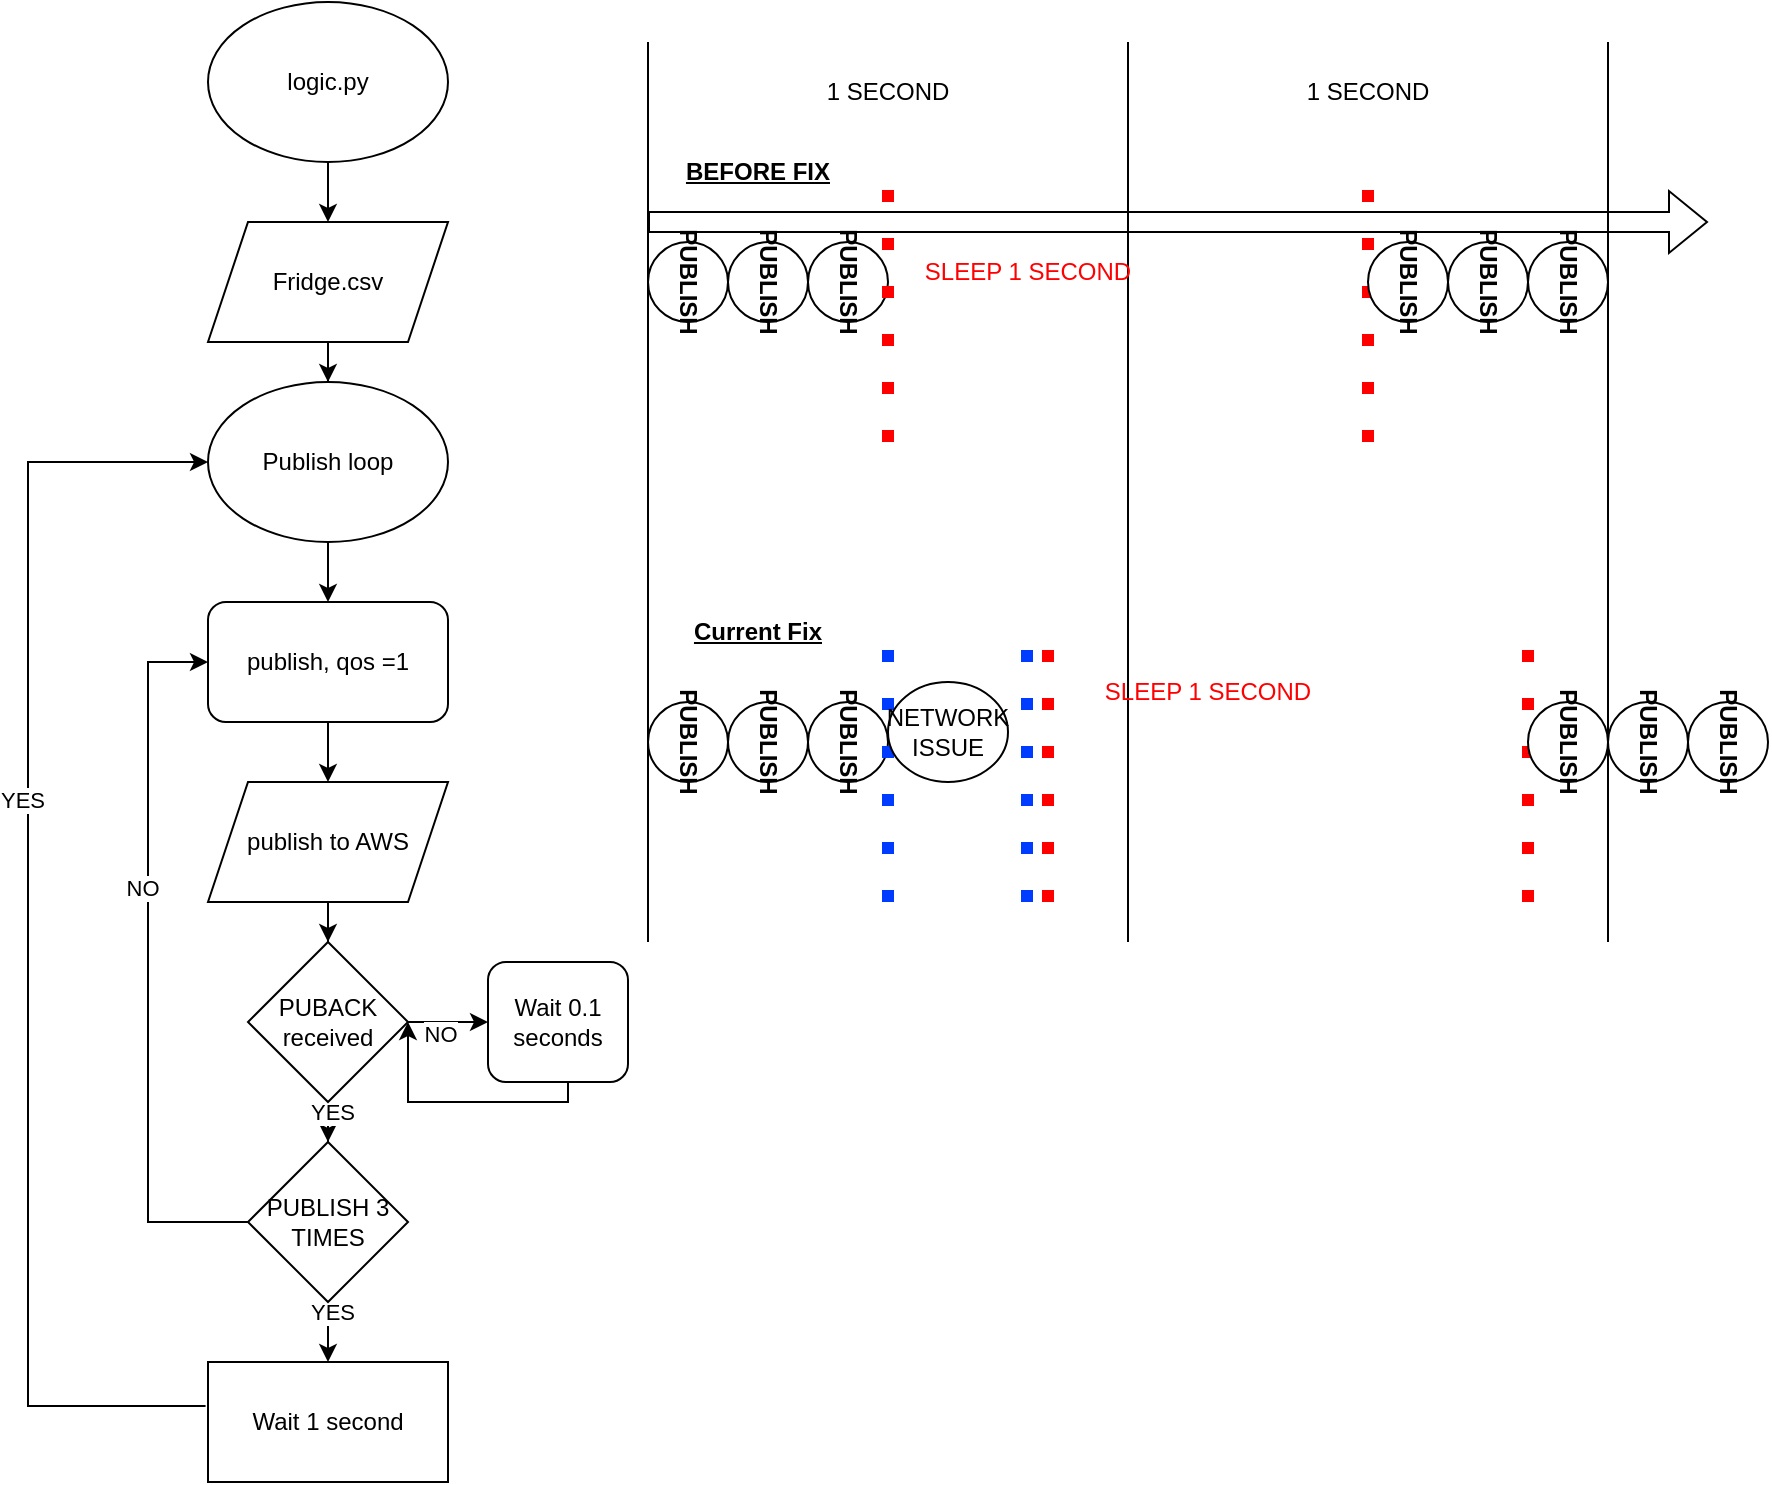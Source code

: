 <mxfile version="25.0.3">
  <diagram name="Page-1" id="LEE5tmF4zqWpKEdJajUW">
    <mxGraphModel dx="1385" dy="795" grid="1" gridSize="10" guides="1" tooltips="1" connect="1" arrows="1" fold="1" page="1" pageScale="1" pageWidth="850" pageHeight="1100" math="0" shadow="0">
      <root>
        <mxCell id="0" />
        <mxCell id="1" parent="0" />
        <mxCell id="XzoGnPjsIYAdq6IzS3uf-3" value="" style="edgeStyle=orthogonalEdgeStyle;rounded=0;orthogonalLoop=1;jettySize=auto;html=1;" edge="1" parent="1" source="XzoGnPjsIYAdq6IzS3uf-1" target="XzoGnPjsIYAdq6IzS3uf-2">
          <mxGeometry relative="1" as="geometry" />
        </mxCell>
        <mxCell id="XzoGnPjsIYAdq6IzS3uf-1" value="logic.py" style="ellipse;whiteSpace=wrap;html=1;" vertex="1" parent="1">
          <mxGeometry x="220" y="60" width="120" height="80" as="geometry" />
        </mxCell>
        <mxCell id="XzoGnPjsIYAdq6IzS3uf-10" value="" style="edgeStyle=orthogonalEdgeStyle;rounded=0;orthogonalLoop=1;jettySize=auto;html=1;" edge="1" parent="1" source="XzoGnPjsIYAdq6IzS3uf-2" target="XzoGnPjsIYAdq6IzS3uf-9">
          <mxGeometry relative="1" as="geometry" />
        </mxCell>
        <mxCell id="XzoGnPjsIYAdq6IzS3uf-2" value="Fridge.csv" style="shape=parallelogram;perimeter=parallelogramPerimeter;whiteSpace=wrap;html=1;fixedSize=1;" vertex="1" parent="1">
          <mxGeometry x="220" y="170" width="120" height="60" as="geometry" />
        </mxCell>
        <mxCell id="XzoGnPjsIYAdq6IzS3uf-8" value="" style="edgeStyle=orthogonalEdgeStyle;rounded=0;orthogonalLoop=1;jettySize=auto;html=1;" edge="1" parent="1" source="XzoGnPjsIYAdq6IzS3uf-4" target="XzoGnPjsIYAdq6IzS3uf-7">
          <mxGeometry relative="1" as="geometry" />
        </mxCell>
        <mxCell id="XzoGnPjsIYAdq6IzS3uf-4" value="publish, qos =1" style="rounded=1;whiteSpace=wrap;html=1;" vertex="1" parent="1">
          <mxGeometry x="220" y="360" width="120" height="60" as="geometry" />
        </mxCell>
        <mxCell id="XzoGnPjsIYAdq6IzS3uf-18" value="" style="edgeStyle=orthogonalEdgeStyle;rounded=0;orthogonalLoop=1;jettySize=auto;html=1;" edge="1" parent="1" source="XzoGnPjsIYAdq6IzS3uf-7" target="XzoGnPjsIYAdq6IzS3uf-17">
          <mxGeometry relative="1" as="geometry" />
        </mxCell>
        <mxCell id="XzoGnPjsIYAdq6IzS3uf-7" value="publish to AWS" style="shape=parallelogram;perimeter=parallelogramPerimeter;whiteSpace=wrap;html=1;fixedSize=1;" vertex="1" parent="1">
          <mxGeometry x="220" y="450" width="120" height="60" as="geometry" />
        </mxCell>
        <mxCell id="XzoGnPjsIYAdq6IzS3uf-12" value="" style="edgeStyle=orthogonalEdgeStyle;rounded=0;orthogonalLoop=1;jettySize=auto;html=1;" edge="1" parent="1" source="XzoGnPjsIYAdq6IzS3uf-9" target="XzoGnPjsIYAdq6IzS3uf-4">
          <mxGeometry relative="1" as="geometry" />
        </mxCell>
        <mxCell id="XzoGnPjsIYAdq6IzS3uf-9" value="Publish loop" style="ellipse;whiteSpace=wrap;html=1;" vertex="1" parent="1">
          <mxGeometry x="220" y="250" width="120" height="80" as="geometry" />
        </mxCell>
        <mxCell id="XzoGnPjsIYAdq6IzS3uf-23" value="" style="edgeStyle=orthogonalEdgeStyle;rounded=0;orthogonalLoop=1;jettySize=auto;html=1;" edge="1" parent="1" source="XzoGnPjsIYAdq6IzS3uf-17" target="XzoGnPjsIYAdq6IzS3uf-22">
          <mxGeometry relative="1" as="geometry" />
        </mxCell>
        <mxCell id="XzoGnPjsIYAdq6IzS3uf-29" value="NO" style="edgeLabel;html=1;align=center;verticalAlign=middle;resizable=0;points=[];" vertex="1" connectable="0" parent="XzoGnPjsIYAdq6IzS3uf-23">
          <mxGeometry x="-0.2" y="-6" relative="1" as="geometry">
            <mxPoint as="offset" />
          </mxGeometry>
        </mxCell>
        <mxCell id="XzoGnPjsIYAdq6IzS3uf-119" value="" style="edgeStyle=orthogonalEdgeStyle;rounded=0;orthogonalLoop=1;jettySize=auto;html=1;" edge="1" parent="1" source="XzoGnPjsIYAdq6IzS3uf-17" target="XzoGnPjsIYAdq6IzS3uf-118">
          <mxGeometry relative="1" as="geometry" />
        </mxCell>
        <mxCell id="XzoGnPjsIYAdq6IzS3uf-132" value="YES" style="edgeLabel;html=1;align=center;verticalAlign=middle;resizable=0;points=[];" vertex="1" connectable="0" parent="XzoGnPjsIYAdq6IzS3uf-119">
          <mxGeometry x="0.5" y="2" relative="1" as="geometry">
            <mxPoint as="offset" />
          </mxGeometry>
        </mxCell>
        <mxCell id="XzoGnPjsIYAdq6IzS3uf-17" value="&lt;div&gt;PUBACK&lt;/div&gt;&lt;div&gt;received&lt;br&gt;&lt;/div&gt;" style="rhombus;whiteSpace=wrap;html=1;" vertex="1" parent="1">
          <mxGeometry x="240" y="530" width="80" height="80" as="geometry" />
        </mxCell>
        <mxCell id="XzoGnPjsIYAdq6IzS3uf-20" style="edgeStyle=orthogonalEdgeStyle;rounded=0;orthogonalLoop=1;jettySize=auto;html=1;entryX=0;entryY=0.5;entryDx=0;entryDy=0;exitX=0;exitY=0.5;exitDx=0;exitDy=0;" edge="1" parent="1">
          <mxGeometry relative="1" as="geometry">
            <mxPoint x="220" y="390" as="targetPoint" />
            <mxPoint x="240" y="670" as="sourcePoint" />
            <Array as="points">
              <mxPoint x="190" y="670" />
              <mxPoint x="190" y="390" />
            </Array>
          </mxGeometry>
        </mxCell>
        <mxCell id="XzoGnPjsIYAdq6IzS3uf-21" value="NO" style="edgeLabel;html=1;align=center;verticalAlign=middle;resizable=0;points=[];" vertex="1" connectable="0" parent="XzoGnPjsIYAdq6IzS3uf-20">
          <mxGeometry x="0.206" y="3" relative="1" as="geometry">
            <mxPoint as="offset" />
          </mxGeometry>
        </mxCell>
        <mxCell id="XzoGnPjsIYAdq6IzS3uf-28" style="edgeStyle=orthogonalEdgeStyle;rounded=0;orthogonalLoop=1;jettySize=auto;html=1;" edge="1" parent="1">
          <mxGeometry relative="1" as="geometry">
            <mxPoint x="320" y="570" as="targetPoint" />
            <mxPoint x="395" y="590" as="sourcePoint" />
            <Array as="points">
              <mxPoint x="400" y="590" />
              <mxPoint x="400" y="610" />
              <mxPoint x="320" y="610" />
            </Array>
          </mxGeometry>
        </mxCell>
        <mxCell id="XzoGnPjsIYAdq6IzS3uf-22" value="Wait 0.1 seconds" style="rounded=1;whiteSpace=wrap;html=1;" vertex="1" parent="1">
          <mxGeometry x="360" y="540" width="70" height="60" as="geometry" />
        </mxCell>
        <mxCell id="XzoGnPjsIYAdq6IzS3uf-30" value="" style="shape=flexArrow;endArrow=classic;html=1;rounded=0;" edge="1" parent="1">
          <mxGeometry width="50" height="50" relative="1" as="geometry">
            <mxPoint x="440" y="170" as="sourcePoint" />
            <mxPoint x="970" y="170" as="targetPoint" />
          </mxGeometry>
        </mxCell>
        <mxCell id="XzoGnPjsIYAdq6IzS3uf-31" value="" style="endArrow=none;html=1;rounded=0;" edge="1" parent="1">
          <mxGeometry width="50" height="50" relative="1" as="geometry">
            <mxPoint x="440" y="530" as="sourcePoint" />
            <mxPoint x="440" y="80" as="targetPoint" />
          </mxGeometry>
        </mxCell>
        <mxCell id="XzoGnPjsIYAdq6IzS3uf-34" value="1 SECOND" style="text;html=1;align=center;verticalAlign=middle;whiteSpace=wrap;rounded=0;" vertex="1" parent="1">
          <mxGeometry x="520" y="90" width="80" height="30" as="geometry" />
        </mxCell>
        <mxCell id="XzoGnPjsIYAdq6IzS3uf-35" value="" style="endArrow=none;html=1;rounded=0;" edge="1" parent="1">
          <mxGeometry width="50" height="50" relative="1" as="geometry">
            <mxPoint x="680" y="530" as="sourcePoint" />
            <mxPoint x="680" y="80" as="targetPoint" />
          </mxGeometry>
        </mxCell>
        <mxCell id="XzoGnPjsIYAdq6IzS3uf-38" value="&lt;b&gt;PUBLISH&lt;/b&gt;" style="ellipse;whiteSpace=wrap;html=1;rotation=90;" vertex="1" parent="1">
          <mxGeometry x="440" y="180" width="40" height="40" as="geometry" />
        </mxCell>
        <mxCell id="XzoGnPjsIYAdq6IzS3uf-40" value="&lt;b&gt;PUBLISH&lt;/b&gt;" style="ellipse;whiteSpace=wrap;html=1;rotation=90;" vertex="1" parent="1">
          <mxGeometry x="480" y="180" width="40" height="40" as="geometry" />
        </mxCell>
        <mxCell id="XzoGnPjsIYAdq6IzS3uf-41" value="&lt;b&gt;PUBLISH&lt;/b&gt;" style="ellipse;whiteSpace=wrap;html=1;rotation=90;" vertex="1" parent="1">
          <mxGeometry x="520" y="180" width="40" height="40" as="geometry" />
        </mxCell>
        <mxCell id="XzoGnPjsIYAdq6IzS3uf-42" value="" style="endArrow=none;dashed=1;html=1;dashPattern=1 3;strokeWidth=6;rounded=0;strokeColor=#FF0000;curved=0;" edge="1" parent="1">
          <mxGeometry width="50" height="50" relative="1" as="geometry">
            <mxPoint x="560" y="280" as="sourcePoint" />
            <mxPoint x="560" y="150" as="targetPoint" />
          </mxGeometry>
        </mxCell>
        <mxCell id="XzoGnPjsIYAdq6IzS3uf-43" value="" style="endArrow=none;dashed=1;html=1;dashPattern=1 3;strokeWidth=6;rounded=0;strokeColor=#FF0000;curved=0;" edge="1" parent="1">
          <mxGeometry width="50" height="50" relative="1" as="geometry">
            <mxPoint x="800" y="280" as="sourcePoint" />
            <mxPoint x="800" y="150" as="targetPoint" />
          </mxGeometry>
        </mxCell>
        <mxCell id="XzoGnPjsIYAdq6IzS3uf-44" value="" style="endArrow=none;html=1;rounded=0;" edge="1" parent="1">
          <mxGeometry width="50" height="50" relative="1" as="geometry">
            <mxPoint x="920" y="530" as="sourcePoint" />
            <mxPoint x="920" y="80" as="targetPoint" />
          </mxGeometry>
        </mxCell>
        <mxCell id="XzoGnPjsIYAdq6IzS3uf-45" value="1 SECOND" style="text;html=1;align=center;verticalAlign=middle;whiteSpace=wrap;rounded=0;" vertex="1" parent="1">
          <mxGeometry x="760" y="90" width="80" height="30" as="geometry" />
        </mxCell>
        <mxCell id="XzoGnPjsIYAdq6IzS3uf-49" value="&lt;font color=&quot;#ff0000&quot;&gt;SLEEP 1 SECOND&lt;/font&gt;" style="text;html=1;align=center;verticalAlign=middle;whiteSpace=wrap;rounded=0;" vertex="1" parent="1">
          <mxGeometry x="560" y="180" width="140" height="30" as="geometry" />
        </mxCell>
        <mxCell id="XzoGnPjsIYAdq6IzS3uf-50" value="&lt;b&gt;PUBLISH&lt;/b&gt;" style="ellipse;whiteSpace=wrap;html=1;rotation=90;" vertex="1" parent="1">
          <mxGeometry x="800" y="180" width="40" height="40" as="geometry" />
        </mxCell>
        <mxCell id="XzoGnPjsIYAdq6IzS3uf-51" value="&lt;b&gt;PUBLISH&lt;/b&gt;" style="ellipse;whiteSpace=wrap;html=1;rotation=90;" vertex="1" parent="1">
          <mxGeometry x="840" y="180" width="40" height="40" as="geometry" />
        </mxCell>
        <mxCell id="XzoGnPjsIYAdq6IzS3uf-52" value="&lt;b&gt;PUBLISH&lt;/b&gt;" style="ellipse;whiteSpace=wrap;html=1;rotation=90;" vertex="1" parent="1">
          <mxGeometry x="880" y="180" width="40" height="40" as="geometry" />
        </mxCell>
        <mxCell id="XzoGnPjsIYAdq6IzS3uf-53" value="&lt;u&gt;&lt;b&gt;Current Fix&lt;/b&gt;&lt;/u&gt;" style="text;html=1;align=center;verticalAlign=middle;whiteSpace=wrap;rounded=0;" vertex="1" parent="1">
          <mxGeometry x="440" y="360" width="110" height="30" as="geometry" />
        </mxCell>
        <mxCell id="XzoGnPjsIYAdq6IzS3uf-54" value="&lt;b&gt;PUBLISH&lt;/b&gt;" style="ellipse;whiteSpace=wrap;html=1;rotation=90;" vertex="1" parent="1">
          <mxGeometry x="440" y="410" width="40" height="40" as="geometry" />
        </mxCell>
        <mxCell id="XzoGnPjsIYAdq6IzS3uf-55" value="&lt;b&gt;PUBLISH&lt;/b&gt;" style="ellipse;whiteSpace=wrap;html=1;rotation=90;" vertex="1" parent="1">
          <mxGeometry x="480" y="410" width="40" height="40" as="geometry" />
        </mxCell>
        <mxCell id="XzoGnPjsIYAdq6IzS3uf-56" value="&lt;b&gt;PUBLISH&lt;/b&gt;" style="ellipse;whiteSpace=wrap;html=1;rotation=90;" vertex="1" parent="1">
          <mxGeometry x="520" y="410" width="40" height="40" as="geometry" />
        </mxCell>
        <mxCell id="XzoGnPjsIYAdq6IzS3uf-57" value="" style="endArrow=none;dashed=1;html=1;dashPattern=1 3;strokeWidth=6;rounded=0;strokeColor=#FF0000;curved=0;" edge="1" parent="1">
          <mxGeometry width="50" height="50" relative="1" as="geometry">
            <mxPoint x="640" y="510" as="sourcePoint" />
            <mxPoint x="640" y="380" as="targetPoint" />
          </mxGeometry>
        </mxCell>
        <mxCell id="XzoGnPjsIYAdq6IzS3uf-58" value="" style="endArrow=none;dashed=1;html=1;dashPattern=1 3;strokeWidth=6;rounded=0;strokeColor=#FF0000;curved=0;" edge="1" parent="1">
          <mxGeometry width="50" height="50" relative="1" as="geometry">
            <mxPoint x="880" y="510" as="sourcePoint" />
            <mxPoint x="880" y="380" as="targetPoint" />
          </mxGeometry>
        </mxCell>
        <mxCell id="XzoGnPjsIYAdq6IzS3uf-59" value="&lt;font color=&quot;#ff0000&quot;&gt;SLEEP 1 SECOND&lt;/font&gt;" style="text;html=1;align=center;verticalAlign=middle;whiteSpace=wrap;rounded=0;" vertex="1" parent="1">
          <mxGeometry x="650" y="390" width="140" height="30" as="geometry" />
        </mxCell>
        <mxCell id="XzoGnPjsIYAdq6IzS3uf-60" value="&lt;b&gt;PUBLISH&lt;/b&gt;" style="ellipse;whiteSpace=wrap;html=1;rotation=90;" vertex="1" parent="1">
          <mxGeometry x="880" y="410" width="40" height="40" as="geometry" />
        </mxCell>
        <mxCell id="XzoGnPjsIYAdq6IzS3uf-61" value="&lt;b&gt;PUBLISH&lt;/b&gt;" style="ellipse;whiteSpace=wrap;html=1;rotation=90;" vertex="1" parent="1">
          <mxGeometry x="920" y="410" width="40" height="40" as="geometry" />
        </mxCell>
        <mxCell id="XzoGnPjsIYAdq6IzS3uf-62" value="&lt;b&gt;PUBLISH&lt;/b&gt;" style="ellipse;whiteSpace=wrap;html=1;rotation=90;" vertex="1" parent="1">
          <mxGeometry x="960" y="410" width="40" height="40" as="geometry" />
        </mxCell>
        <mxCell id="XzoGnPjsIYAdq6IzS3uf-63" value="" style="endArrow=none;dashed=1;html=1;dashPattern=1 3;strokeWidth=6;rounded=0;strokeColor=#003CFF;curved=0;" edge="1" parent="1">
          <mxGeometry width="50" height="50" relative="1" as="geometry">
            <mxPoint x="560" y="510" as="sourcePoint" />
            <mxPoint x="560" y="380" as="targetPoint" />
          </mxGeometry>
        </mxCell>
        <mxCell id="XzoGnPjsIYAdq6IzS3uf-65" value="" style="endArrow=none;dashed=1;html=1;dashPattern=1 3;strokeWidth=6;rounded=0;strokeColor=#003CFF;curved=0;" edge="1" parent="1">
          <mxGeometry width="50" height="50" relative="1" as="geometry">
            <mxPoint x="629.5" y="510" as="sourcePoint" />
            <mxPoint x="629.5" y="380" as="targetPoint" />
          </mxGeometry>
        </mxCell>
        <mxCell id="XzoGnPjsIYAdq6IzS3uf-66" value="NETWORK ISSUE" style="ellipse;whiteSpace=wrap;html=1;" vertex="1" parent="1">
          <mxGeometry x="560" y="400" width="60" height="50" as="geometry" />
        </mxCell>
        <mxCell id="XzoGnPjsIYAdq6IzS3uf-67" value="&lt;u&gt;&lt;b&gt;BEFORE FIX&lt;br&gt;&lt;/b&gt;&lt;/u&gt;" style="text;html=1;align=center;verticalAlign=middle;whiteSpace=wrap;rounded=0;" vertex="1" parent="1">
          <mxGeometry x="440" y="130" width="110" height="30" as="geometry" />
        </mxCell>
        <mxCell id="XzoGnPjsIYAdq6IzS3uf-121" value="" style="edgeStyle=orthogonalEdgeStyle;rounded=0;orthogonalLoop=1;jettySize=auto;html=1;" edge="1" parent="1" source="XzoGnPjsIYAdq6IzS3uf-118" target="XzoGnPjsIYAdq6IzS3uf-120">
          <mxGeometry relative="1" as="geometry" />
        </mxCell>
        <mxCell id="XzoGnPjsIYAdq6IzS3uf-131" value="YES" style="edgeLabel;html=1;align=center;verticalAlign=middle;resizable=0;points=[];" vertex="1" connectable="0" parent="XzoGnPjsIYAdq6IzS3uf-121">
          <mxGeometry x="-0.8" y="2" relative="1" as="geometry">
            <mxPoint as="offset" />
          </mxGeometry>
        </mxCell>
        <mxCell id="XzoGnPjsIYAdq6IzS3uf-118" value="PUBLISH 3 TIMES" style="rhombus;whiteSpace=wrap;html=1;" vertex="1" parent="1">
          <mxGeometry x="240" y="630" width="80" height="80" as="geometry" />
        </mxCell>
        <mxCell id="XzoGnPjsIYAdq6IzS3uf-120" value="Wait 1 second" style="whiteSpace=wrap;html=1;" vertex="1" parent="1">
          <mxGeometry x="220" y="740" width="120" height="60" as="geometry" />
        </mxCell>
        <mxCell id="XzoGnPjsIYAdq6IzS3uf-129" style="edgeStyle=orthogonalEdgeStyle;rounded=0;orthogonalLoop=1;jettySize=auto;html=1;exitX=0;exitY=0.5;exitDx=0;exitDy=0;" edge="1" parent="1">
          <mxGeometry relative="1" as="geometry">
            <mxPoint x="220.002" y="290" as="targetPoint" />
            <mxPoint x="218.79" y="762" as="sourcePoint" />
            <Array as="points">
              <mxPoint x="130" y="762" />
              <mxPoint x="130" y="290" />
            </Array>
          </mxGeometry>
        </mxCell>
        <mxCell id="XzoGnPjsIYAdq6IzS3uf-130" value="YES" style="edgeLabel;html=1;align=center;verticalAlign=middle;resizable=0;points=[];" vertex="1" connectable="0" parent="XzoGnPjsIYAdq6IzS3uf-129">
          <mxGeometry x="0.206" y="3" relative="1" as="geometry">
            <mxPoint as="offset" />
          </mxGeometry>
        </mxCell>
      </root>
    </mxGraphModel>
  </diagram>
</mxfile>
